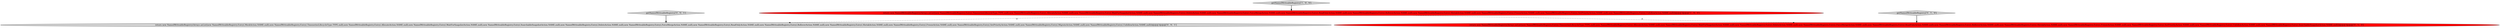 digraph {
1 [style = filled, label = "getNamedWriteableRegistry['1', '0', '0']", fillcolor = lightgray, shape = diamond image = "AAA0AAABBB1BBB"];
0 [style = filled, label = "return new NamedWriteableRegistry(Arrays.asList(new NamedWriteableRegistry.Entry(,TimeseriesLifecycleType.TYPE,null),new NamedWriteableRegistry.Entry(,AllocateAction.NAME,null),new NamedWriteableRegistry.Entry(,WaitForSnapshotAction.NAME,null),new NamedWriteableRegistry.Entry(,DeleteAction.NAME,null),new NamedWriteableRegistry.Entry(,ForceMergeAction.NAME,null),new NamedWriteableRegistry.Entry(,ReadOnlyAction.NAME,null),new NamedWriteableRegistry.Entry(,RolloverAction.NAME,null),new NamedWriteableRegistry.Entry(,ShrinkAction.NAME,null),new NamedWriteableRegistry.Entry(,FreezeAction.NAME,null),new NamedWriteableRegistry.Entry(,SetPriorityAction.NAME,null),new NamedWriteableRegistry.Entry(,UnfollowAction.NAME,null)))@@@3@@@['1', '0', '0']", fillcolor = red, shape = ellipse image = "AAA1AAABBB1BBB"];
4 [style = filled, label = "return new NamedWriteableRegistry(Arrays.asList(new NamedWriteableRegistry.Entry(,MockAction.NAME,null),new NamedWriteableRegistry.Entry(,TimeseriesLifecycleType.TYPE,null),new NamedWriteableRegistry.Entry(,AllocateAction.NAME,null),new NamedWriteableRegistry.Entry(,WaitForSnapshotAction.NAME,null),new NamedWriteableRegistry.Entry(,SearchableSnapshotAction.NAME,null),new NamedWriteableRegistry.Entry(,DeleteAction.NAME,null),new NamedWriteableRegistry.Entry(,ForceMergeAction.NAME,null),new NamedWriteableRegistry.Entry(,ReadOnlyAction.NAME,null),new NamedWriteableRegistry.Entry(,RolloverAction.NAME,null),new NamedWriteableRegistry.Entry(,ShrinkAction.NAME,null),new NamedWriteableRegistry.Entry(,FreezeAction.NAME,null),new NamedWriteableRegistry.Entry(,SetPriorityAction.NAME,null),new NamedWriteableRegistry.Entry(,MigrateAction.NAME,null),new NamedWriteableRegistry.Entry(,UnfollowAction.NAME,null)))@@@3@@@['0', '0', '1']", fillcolor = lightgray, shape = ellipse image = "AAA0AAABBB3BBB"];
5 [style = filled, label = "getNamedWriteableRegistry['0', '0', '1']", fillcolor = lightgray, shape = diamond image = "AAA0AAABBB3BBB"];
2 [style = filled, label = "getNamedWriteableRegistry['0', '1', '0']", fillcolor = lightgray, shape = diamond image = "AAA0AAABBB2BBB"];
3 [style = filled, label = "return new NamedWriteableRegistry(Arrays.asList(new NamedWriteableRegistry.Entry(,TimeseriesLifecycleType.TYPE,null),new NamedWriteableRegistry.Entry(,AllocateAction.NAME,null),new NamedWriteableRegistry.Entry(,WaitForSnapshotAction.NAME,null),new NamedWriteableRegistry.Entry(,DeleteAction.NAME,null),new NamedWriteableRegistry.Entry(,ForceMergeAction.NAME,null),new NamedWriteableRegistry.Entry(,ReadOnlyAction.NAME,null),new NamedWriteableRegistry.Entry(,RolloverAction.NAME,null),new NamedWriteableRegistry.Entry(,ShrinkAction.NAME,null),new NamedWriteableRegistry.Entry(,FreezeAction.NAME,null),new NamedWriteableRegistry.Entry(,SetPriorityAction.NAME,null),new NamedWriteableRegistry.Entry(,UnfollowAction.NAME,null),new NamedWriteableRegistry.Entry(,SearchableSnapshotAction.NAME,null)))@@@3@@@['0', '1', '0']", fillcolor = red, shape = ellipse image = "AAA1AAABBB2BBB"];
0->4 [style = dashed, label="0"];
0->3 [style = dashed, label="0"];
1->0 [style = bold, label=""];
5->4 [style = bold, label=""];
2->3 [style = bold, label=""];
}
